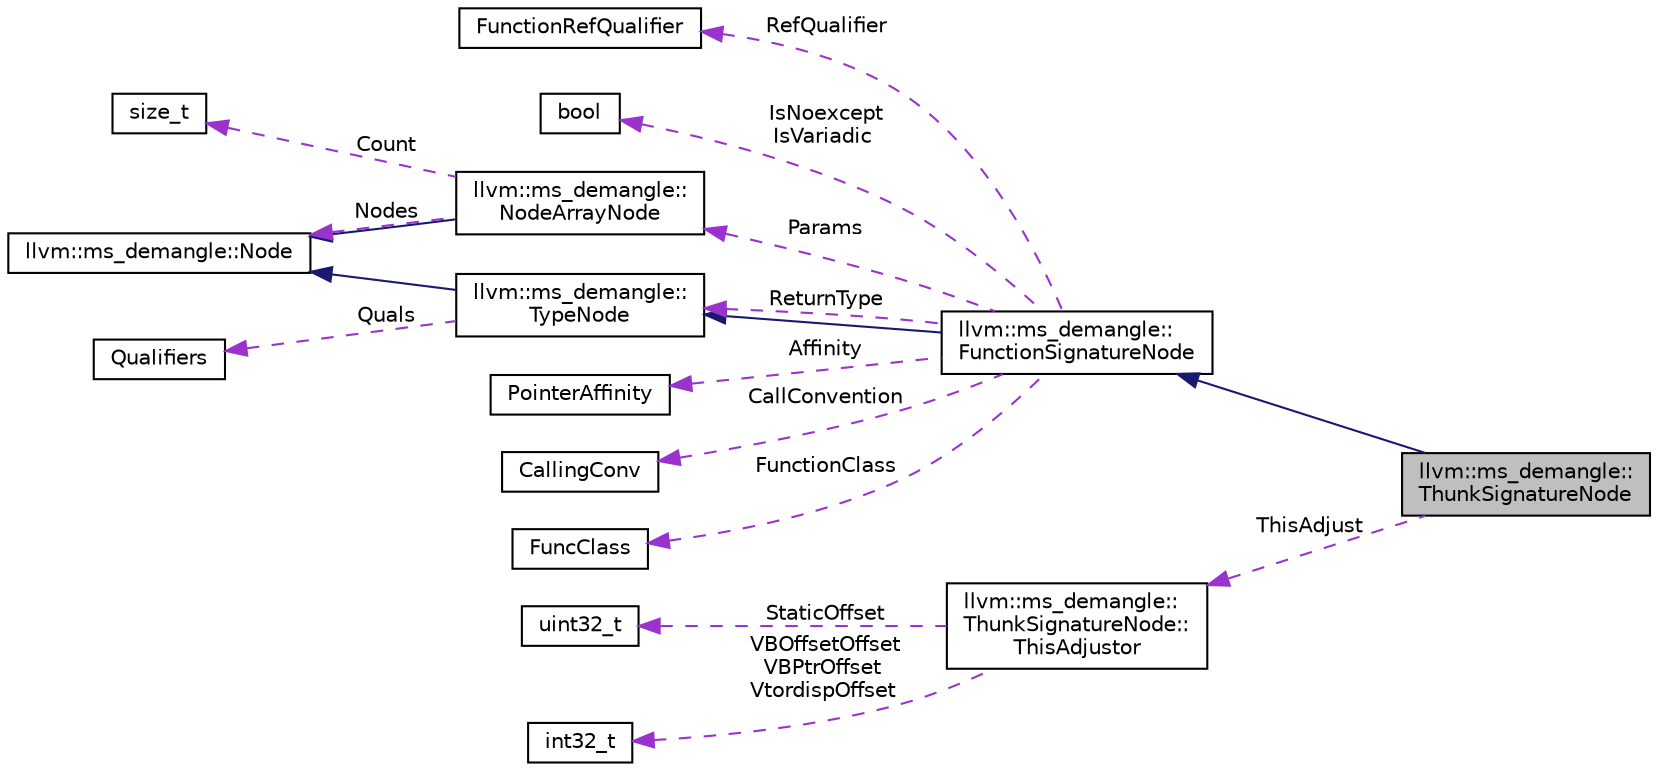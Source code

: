 digraph "llvm::ms_demangle::ThunkSignatureNode"
{
 // LATEX_PDF_SIZE
  bgcolor="transparent";
  edge [fontname="Helvetica",fontsize="10",labelfontname="Helvetica",labelfontsize="10"];
  node [fontname="Helvetica",fontsize="10",shape="box"];
  rankdir="LR";
  Node1 [label="llvm::ms_demangle::\lThunkSignatureNode",height=0.2,width=0.4,color="black", fillcolor="grey75", style="filled", fontcolor="black",tooltip=" "];
  Node2 -> Node1 [dir="back",color="midnightblue",fontsize="10",style="solid",fontname="Helvetica"];
  Node2 [label="llvm::ms_demangle::\lFunctionSignatureNode",height=0.2,width=0.4,color="black",URL="$structllvm_1_1ms__demangle_1_1FunctionSignatureNode.html",tooltip=" "];
  Node3 -> Node2 [dir="back",color="midnightblue",fontsize="10",style="solid",fontname="Helvetica"];
  Node3 [label="llvm::ms_demangle::\lTypeNode",height=0.2,width=0.4,color="black",URL="$structllvm_1_1ms__demangle_1_1TypeNode.html",tooltip=" "];
  Node4 -> Node3 [dir="back",color="midnightblue",fontsize="10",style="solid",fontname="Helvetica"];
  Node4 [label="llvm::ms_demangle::Node",height=0.2,width=0.4,color="black",URL="$structllvm_1_1ms__demangle_1_1Node.html",tooltip=" "];
  Node5 -> Node3 [dir="back",color="darkorchid3",fontsize="10",style="dashed",label=" Quals" ,fontname="Helvetica"];
  Node5 [label="Qualifiers",height=0.2,width=0.4,color="black",tooltip=" "];
  Node6 -> Node2 [dir="back",color="darkorchid3",fontsize="10",style="dashed",label=" Affinity" ,fontname="Helvetica"];
  Node6 [label="PointerAffinity",height=0.2,width=0.4,color="black",tooltip=" "];
  Node7 -> Node2 [dir="back",color="darkorchid3",fontsize="10",style="dashed",label=" CallConvention" ,fontname="Helvetica"];
  Node7 [label="CallingConv",height=0.2,width=0.4,color="black",tooltip=" "];
  Node8 -> Node2 [dir="back",color="darkorchid3",fontsize="10",style="dashed",label=" FunctionClass" ,fontname="Helvetica"];
  Node8 [label="FuncClass",height=0.2,width=0.4,color="black",tooltip=" "];
  Node9 -> Node2 [dir="back",color="darkorchid3",fontsize="10",style="dashed",label=" RefQualifier" ,fontname="Helvetica"];
  Node9 [label="FunctionRefQualifier",height=0.2,width=0.4,color="black",tooltip=" "];
  Node3 -> Node2 [dir="back",color="darkorchid3",fontsize="10",style="dashed",label=" ReturnType" ,fontname="Helvetica"];
  Node10 -> Node2 [dir="back",color="darkorchid3",fontsize="10",style="dashed",label=" IsNoexcept\nIsVariadic" ,fontname="Helvetica"];
  Node10 [label="bool",height=0.2,width=0.4,color="black",URL="$classbool.html",tooltip=" "];
  Node11 -> Node2 [dir="back",color="darkorchid3",fontsize="10",style="dashed",label=" Params" ,fontname="Helvetica"];
  Node11 [label="llvm::ms_demangle::\lNodeArrayNode",height=0.2,width=0.4,color="black",URL="$structllvm_1_1ms__demangle_1_1NodeArrayNode.html",tooltip=" "];
  Node4 -> Node11 [dir="back",color="midnightblue",fontsize="10",style="solid",fontname="Helvetica"];
  Node4 -> Node11 [dir="back",color="darkorchid3",fontsize="10",style="dashed",label=" Nodes" ,fontname="Helvetica"];
  Node12 -> Node11 [dir="back",color="darkorchid3",fontsize="10",style="dashed",label=" Count" ,fontname="Helvetica"];
  Node12 [label="size_t",height=0.2,width=0.4,color="black",URL="$classsize__t.html",tooltip=" "];
  Node13 -> Node1 [dir="back",color="darkorchid3",fontsize="10",style="dashed",label=" ThisAdjust" ,fontname="Helvetica"];
  Node13 [label="llvm::ms_demangle::\lThunkSignatureNode::\lThisAdjustor",height=0.2,width=0.4,color="black",URL="$structllvm_1_1ms__demangle_1_1ThunkSignatureNode_1_1ThisAdjustor.html",tooltip=" "];
  Node14 -> Node13 [dir="back",color="darkorchid3",fontsize="10",style="dashed",label=" StaticOffset" ,fontname="Helvetica"];
  Node14 [label="uint32_t",height=0.2,width=0.4,color="black",URL="$classuint32__t.html",tooltip=" "];
  Node15 -> Node13 [dir="back",color="darkorchid3",fontsize="10",style="dashed",label=" VBOffsetOffset\nVBPtrOffset\nVtordispOffset" ,fontname="Helvetica"];
  Node15 [label="int32_t",height=0.2,width=0.4,color="black",tooltip=" "];
}
